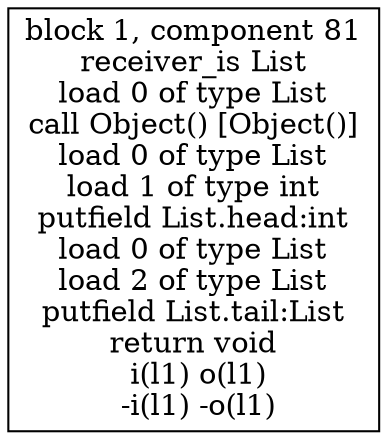 digraph "List(int,List)" {
size = "11,7.5";
codeblock_1 [ shape = box, label = "block 1, component 81\nreceiver_is List\nload 0 of type List\ncall Object() [Object()]\nload 0 of type List\nload 1 of type int\nputfield List.head:int\nload 0 of type List\nload 2 of type List\nputfield List.tail:List\nreturn void\n i(l1) o(l1)\n -i(l1) -o(l1)\n"];
}